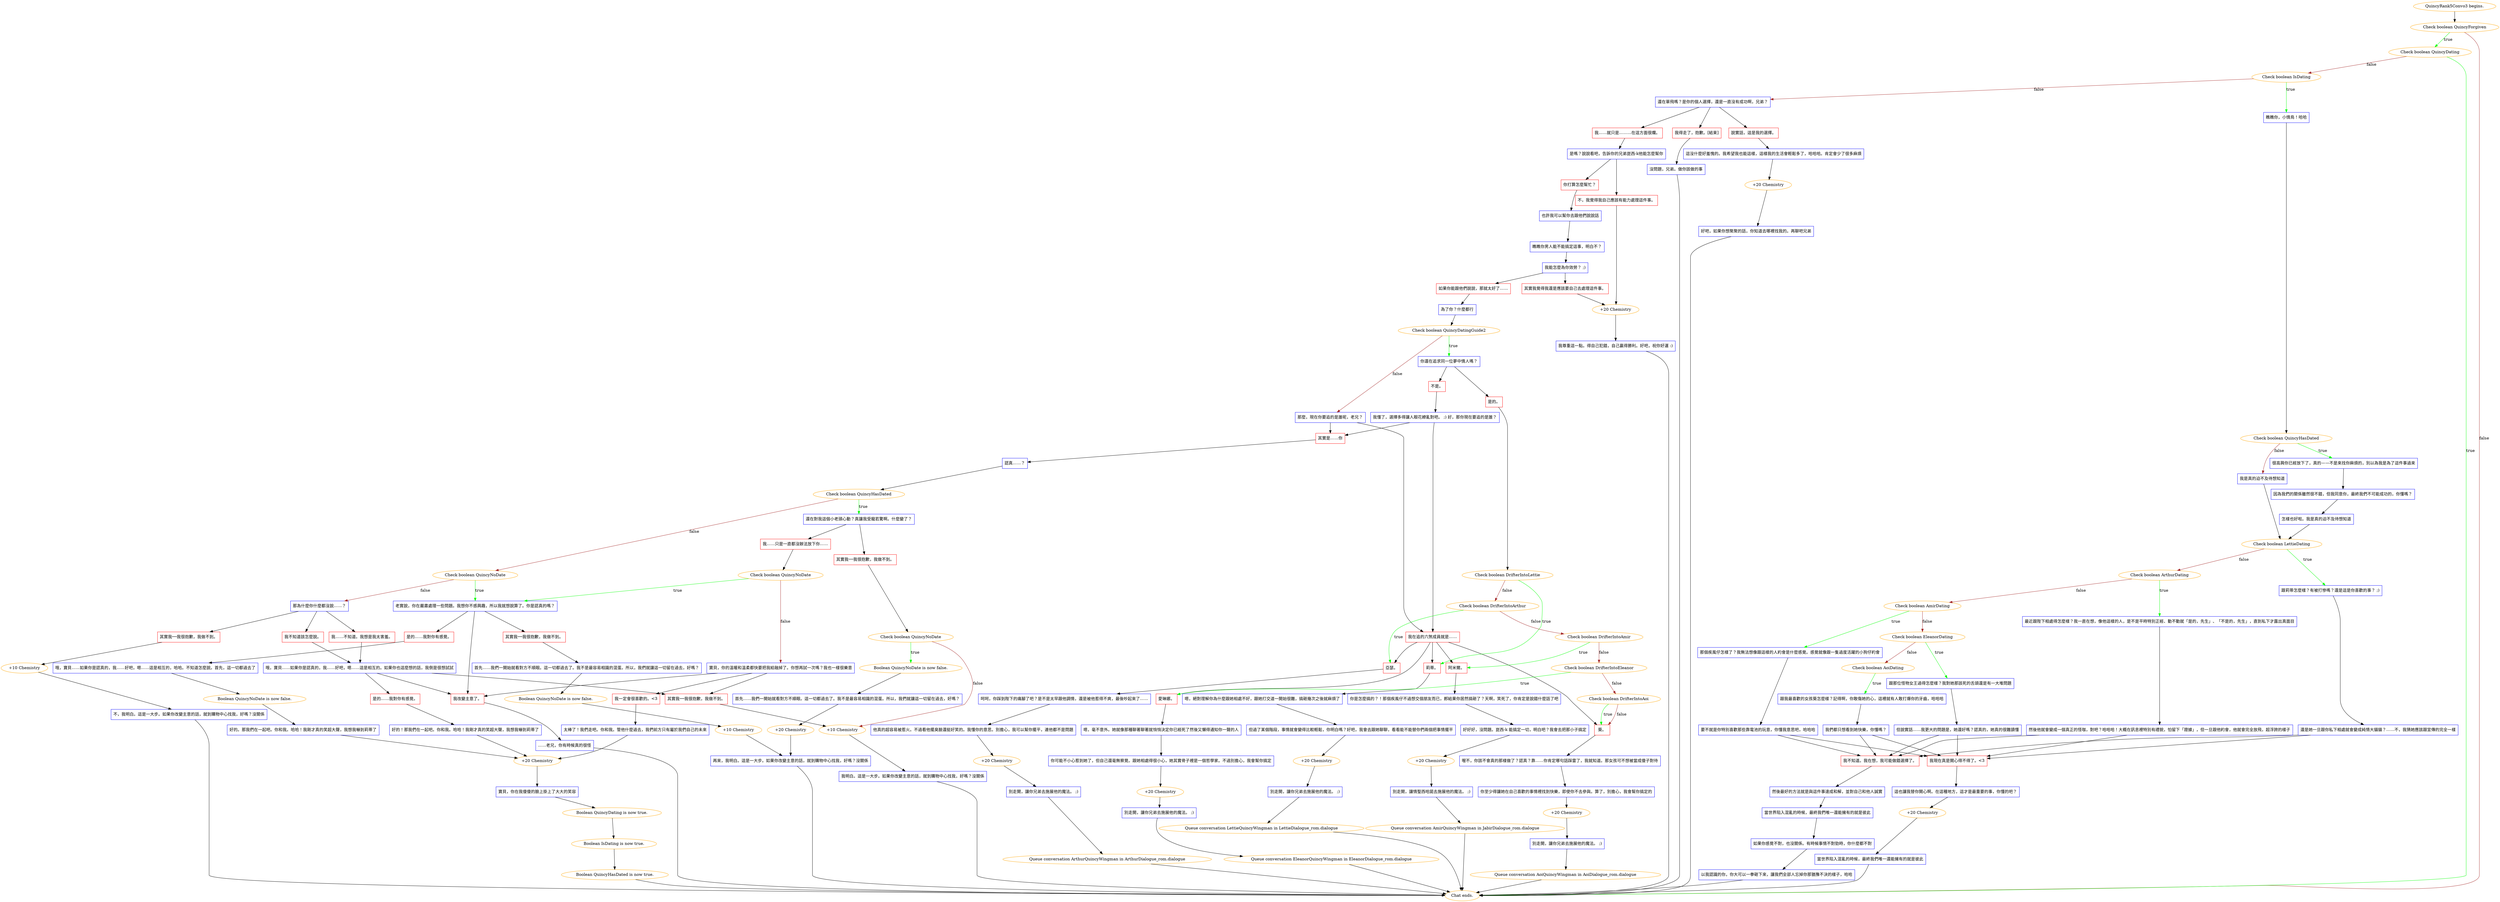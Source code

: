 digraph {
	"QuincyRank5Convo3 begins." [color=orange];
		"QuincyRank5Convo3 begins." -> j2951068974;
	j2951068974 [label="Check boolean QuincyForgiven",color=orange];
		j2951068974 -> j3209672370 [label=true,color=green];
		j2951068974 -> "Chat ends." [label=false,color=brown];
	j3209672370 [label="Check boolean QuincyDating",color=orange];
		j3209672370 -> "Chat ends." [label=true,color=green];
		j3209672370 -> j4264167688 [label=false,color=brown];
	"Chat ends." [color=orange];
	j4264167688 [label="Check boolean IsDating",color=orange];
		j4264167688 -> j760976709 [label=true,color=green];
		j4264167688 -> j1170377438 [label=false,color=brown];
	j760976709 [label="瞧瞧你，小情鳥！哈哈",shape=box,color=blue];
		j760976709 -> j112189153;
	j1170377438 [label="還在單飛嗎？是你的個人選擇，還是一直沒有成功啊，兄弟？",shape=box,color=blue];
		j1170377438 -> j2850703331;
		j1170377438 -> j1667882678;
		j1170377438 -> j481613307;
	j112189153 [label="Check boolean QuincyHasDated",color=orange];
		j112189153 -> j1593621999 [label=true,color=green];
		j112189153 -> j2611694870 [label=false,color=brown];
	j2850703331 [label="說實話，這是我的選擇。",shape=box,color=red];
		j2850703331 -> j1788451803;
	j1667882678 [label="我……就只是………在這方面很爛。",shape=box,color=red];
		j1667882678 -> j1987149890;
	j481613307 [label="我得走了，抱歉。[結束]",shape=box,color=red];
		j481613307 -> j3404901903;
	j1593621999 [label="很高興你已經放下了，真的——不是來找你麻煩的，別以為我是為了這件事過來",shape=box,color=blue];
		j1593621999 -> j239500064;
	j2611694870 [label="我是真的迫不及待想知道",shape=box,color=blue];
		j2611694870 -> j1775695868;
	j1788451803 [label="這沒什麼好羞愧的。我希望我也能這樣，這樣我的生活會輕鬆多了，哈哈哈。肯定會少了很多麻煩",shape=box,color=blue];
		j1788451803 -> j3482987608;
	j1987149890 [label="是嗎？說說看吧，告訴你的兄弟崑西-k他能怎麼幫你",shape=box,color=blue];
		j1987149890 -> j3929629751;
		j1987149890 -> j4157286771;
	j3404901903 [label="沒問題，兄弟。做你該做的事",shape=box,color=blue];
		j3404901903 -> "Chat ends.";
	j239500064 [label="因為我們的關係雖然很不錯，但我同意你，最終我們不可能成功的，你懂嗎？",shape=box,color=blue];
		j239500064 -> j3065956846;
	j1775695868 [label="Check boolean LettieDating",color=orange];
		j1775695868 -> j1198698884 [label=true,color=green];
		j1775695868 -> j3168842779 [label=false,color=brown];
	j3482987608 [label="+20 Chemistry",color=orange];
		j3482987608 -> j3700549025;
	j3929629751 [label="你打算怎麼幫忙？",shape=box,color=red];
		j3929629751 -> j2621935792;
	j4157286771 [label="不，我覺得我自己應該有能力處理這件事。",shape=box,color=red];
		j4157286771 -> j2306242454;
	j3065956846 [label="怎樣也好啦。我是真的迫不及待想知道",shape=box,color=blue];
		j3065956846 -> j1775695868;
	j1198698884 [label="跟莉蒂怎麼樣？有被打慘嗎？還是這是你喜歡的事？ ;)",shape=box,color=blue];
		j1198698884 -> j2059953412;
	j3168842779 [label="Check boolean ArthurDating",color=orange];
		j3168842779 -> j1704577236 [label=true,color=green];
		j3168842779 -> j3271929692 [label=false,color=brown];
	j3700549025 [label="好吧，如果你想聚聚的話，你知道去哪裡找我的。再聊吧兄弟",shape=box,color=blue];
		j3700549025 -> "Chat ends.";
	j2621935792 [label="也許我可以幫你去跟他們說說話",shape=box,color=blue];
		j2621935792 -> j3801973625;
	j2306242454 [label="+20 Chemistry",color=orange];
		j2306242454 -> j553247465;
	j2059953412 [label="還是她一旦跟你私下相處就會變成純情大貓貓？……不，我猜她應該跟宣傳的完全一樣",shape=box,color=blue];
		j2059953412 -> j653992056;
		j2059953412 -> j21882138;
	j1704577236 [label="最近跟陛下相處得怎麼樣？我一直在想，像他這樣的人，是不是平時特別正經、動不動就「是的，先生」、「不是的，先生」，直到私下才露出真面目",shape=box,color=blue];
		j1704577236 -> j2687243734;
	j3271929692 [label="Check boolean AmirDating",color=orange];
		j3271929692 -> j1319185698 [label=true,color=green];
		j3271929692 -> j2641613073 [label=false,color=brown];
	j3801973625 [label="瞧瞧你男人能不能搞定這事，明白不？",shape=box,color=blue];
		j3801973625 -> j2894155049;
	j553247465 [label="我尊重這一點。得自己犯錯，自己贏得勝利。好吧，祝你好運 :)",shape=box,color=blue];
		j553247465 -> "Chat ends.";
	j653992056 [label="我現在真是開心得不得了。<3",shape=box,color=red];
		j653992056 -> j2172762279;
	j21882138 [label="我不知道。我在想，我可能做錯選擇了。",shape=box,color=red];
		j21882138 -> j4231459271;
	j2687243734 [label="然後他就會變成一個真正的怪咖，對吧？哈哈哈！大概在訊息裡特別有禮貌，怕留下「證據」，但一旦跟他約會，他就會完全放飛，超浮誇的樣子",shape=box,color=blue];
		j2687243734 -> j653992056;
		j2687243734 -> j21882138;
	j1319185698 [label="那個疾風仔怎樣了？我無法想像跟這樣的人約會是什麼感覺。感覺就像跟一隻過度活躍的小狗仔約會",shape=box,color=blue];
		j1319185698 -> j1427876569;
	j2641613073 [label="Check boolean EleanorDating",color=orange];
		j2641613073 -> j555006277 [label=true,color=green];
		j2641613073 -> j2260982675 [label=false,color=brown];
	j2894155049 [label="我能怎麼為你效勞？ ;)",shape=box,color=blue];
		j2894155049 -> j3718229951;
		j2894155049 -> j2451459142;
	j2172762279 [label="這也讓我替你開心啊。在這種地方，這才是最重要的事，你懂的吧？",shape=box,color=blue];
		j2172762279 -> j4084542207;
	j4231459271 [label="然後最好的方法就是與這件事達成和解，並對自己和他人誠實",shape=box,color=blue];
		j4231459271 -> j4174112538;
	j1427876569 [label="要不就是你特別喜歡那些靠電池的玩意，你懂我意思吧，哈哈哈",shape=box,color=blue];
		j1427876569 -> j653992056;
		j1427876569 -> j21882138;
	j555006277 [label="跟那位怪物女王過得怎麼樣？我對她那該死的舌頭還是有一大堆問題",shape=box,color=blue];
		j555006277 -> j2973555486;
	j2260982675 [label="Check boolean AoiDating",color=orange];
		j2260982675 -> j4042850150 [label=true,color=green];
	j3718229951 [label="如果你能跟他們說說，那就太好了……",shape=box,color=red];
		j3718229951 -> j3740496364;
	j2451459142 [label="其實我覺得我還是應該要自己去處理這件事。",shape=box,color=red];
		j2451459142 -> j2306242454;
	j4084542207 [label="+20 Chemistry",color=orange];
		j4084542207 -> j3483928098;
	j4174112538 [label="當世界陷入混亂的時候，最終我們唯一還能擁有的就是彼此",shape=box,color=blue];
		j4174112538 -> j2812455801;
	j2973555486 [label="但說實話……我更大的問題是，她還好嗎？認真的，她真的很難讀懂",shape=box,color=blue];
		j2973555486 -> j653992056;
		j2973555486 -> j21882138;
	j4042850150 [label="跟我最喜歡的女孩葵怎麼樣？記得啊，你敢傷她的心，這裡就有人敢打爆你的牙齒，哈哈哈",shape=box,color=blue];
		j4042850150 -> j559076396;
	j3740496364 [label="為了你？什麼都行",shape=box,color=blue];
		j3740496364 -> j2238688054;
	j3483928098 [label="當世界陷入混亂的時候，最終我們唯一還能擁有的就是彼此",shape=box,color=blue];
		j3483928098 -> "Chat ends.";
	j2812455801 [label="如果你感覺不對，也沒關係。有時候事情不對勁時，你什麼都不對",shape=box,color=blue];
		j2812455801 -> j4279946732;
	j559076396 [label="我們都只想看到她快樂，你懂嗎？",shape=box,color=blue];
		j559076396 -> j653992056;
		j559076396 -> j21882138;
	j2238688054 [label="Check boolean QuincyDatingGuide2",color=orange];
		j2238688054 -> j1112363951 [label=true,color=green];
		j2238688054 -> j4225711585 [label=false,color=brown];
	j4279946732 [label="以我認識的你，你大可以一拳砸下來，讓我們全部人忘掉你那猶豫不決的樣子，哈哈",shape=box,color=blue];
		j4279946732 -> "Chat ends.";
	j1112363951 [label="你還在追求同一位夢中情人嗎？",shape=box,color=blue];
		j1112363951 -> j830510735;
		j1112363951 -> j2299054521;
	j4225711585 [label="那麼，現在你要追的是誰呢，老兄？",shape=box,color=blue];
		j4225711585 -> j458403214;
		j4225711585 -> j3702997696;
	j830510735 [label="不是。",shape=box,color=red];
		j830510735 -> j1299174006;
	j2299054521 [label="是的。",shape=box,color=red];
		j2299054521 -> j3198534615;
	j458403214 [label="我在追的六煞成員就是……",shape=box,color=red];
		j458403214 -> j3502678412;
		j458403214 -> j1769909280;
		j458403214 -> j1073588719;
		j458403214 -> j1730022861;
		j458403214 -> j432621243;
	j3702997696 [label="其實是……你",shape=box,color=red];
		j3702997696 -> j83298010;
	j1299174006 [label="我懂了，選擇多得讓人眼花繚亂對吧。 ;) 好，那你現在要追的是誰？",shape=box,color=blue];
		j1299174006 -> j458403214;
		j1299174006 -> j3702997696;
	j3198534615 [label="Check boolean DrifterIntoLettie",color=orange];
		j3198534615 -> j3502678412 [label=true,color=green];
		j3198534615 -> j1481036599 [label=false,color=brown];
	j3502678412 [label="莉蒂。",shape=box,color=red];
		j3502678412 -> j1389197272;
	j1769909280 [label="亞瑟。",shape=box,color=red];
		j1769909280 -> j3584713966;
	j1073588719 [label="阿米爾。",shape=box,color=red];
		j1073588719 -> j1038873482;
	j1730022861 [label="愛琳娜。",shape=box,color=red];
		j1730022861 -> j400916838;
	j432621243 [label="葵。",shape=box,color=red];
		j432621243 -> j2579542453;
	j83298010 [label="認真……？",shape=box,color=blue];
		j83298010 -> j2521049982;
	j1481036599 [label="Check boolean DrifterIntoArthur",color=orange];
		j1481036599 -> j1769909280 [label=true,color=green];
		j1481036599 -> j2762540437 [label=false,color=brown];
	j1389197272 [label="嗯，絕對理解你為什麼跟她相處不好，跟她打交道一開始很難，搞砸幾次之後就麻煩了",shape=box,color=blue];
		j1389197272 -> j2195263795;
	j3584713966 [label="呵呵，你踩到陛下的痛腳了吧？是不是太早跟他調情，還是被他惹得不爽，最後吵起來了……",shape=box,color=blue];
		j3584713966 -> j4268882440;
	j1038873482 [label="你是怎麼搞的？！那個疾風仔不過想交個朋友而已，郠結果你居然搞砸了？天啊，笑死了，你肯定是說錯什麼話了吧",shape=box,color=blue];
		j1038873482 -> j2889717592;
	j400916838 [label="嗯，毫不意外。她就像那種聊著聊著就悄悄決定你已經死了然後又懶得通知你一聲的人",shape=box,color=blue];
		j400916838 -> j1361772264;
	j2579542453 [label="喔不，你該不會真的那樣做了？認真？靠……你肯定哪句話踩雷了，我就知道。那女孩可不想被當成傻子對待",shape=box,color=blue];
		j2579542453 -> j2598759539;
	j2521049982 [label="Check boolean QuincyHasDated",color=orange];
		j2521049982 -> j2112980998 [label=true,color=green];
		j2521049982 -> j931455432 [label=false,color=brown];
	j2762540437 [label="Check boolean DrifterIntoAmir",color=orange];
		j2762540437 -> j1073588719 [label=true,color=green];
		j2762540437 -> j18030657 [label=false,color=brown];
	j2195263795 [label="但過了某個階段，事情就會變得比較輕鬆，你明白嗎？好吧，我會去跟她聊聊，看看能不能替你們兩個把事情擺平",shape=box,color=blue];
		j2195263795 -> j2119715503;
	j4268882440 [label="他真的超容易被惹火。不過看他擺臭臉還挺好笑的。我懂你的意思。別擔心，我可以幫你擺平，連他都不是問題",shape=box,color=blue];
		j4268882440 -> j4159916604;
	j2889717592 [label="好好好，沒問題。崑西-k 能搞定一切，明白吧？我會去把那小子搞定",shape=box,color=blue];
		j2889717592 -> j2463353871;
	j1361772264 [label="你可能不小心惹到她了，但自己還毫無察覺。跟她相處得很小心，她其實骨子裡是一個哲學家。不過別擔心，我會幫你搞定",shape=box,color=blue];
		j1361772264 -> j921184945;
	j2598759539 [label="你至少得讓她在自己喜歡的事情裡找到快樂，即使你不去參與。算了，別擔心，我會幫你搞定的",shape=box,color=blue];
		j2598759539 -> j3006697927;
	j2112980998 [label="還在對我這個小老頭心動？真讓我受寵若驚啊。什麼變了？",shape=box,color=blue];
		j2112980998 -> j3440421266;
		j2112980998 -> j232712903;
	j931455432 [label="Check boolean QuincyNoDate",color=orange];
		j931455432 -> j175316312 [label=true,color=green];
		j931455432 -> j3105855647 [label=false,color=brown];
	j18030657 [label="Check boolean DrifterIntoEleanor",color=orange];
		j18030657 -> j1730022861 [label=true,color=green];
		j18030657 -> j1008457125 [label=false,color=brown];
	j2119715503 [label="+20 Chemistry",color=orange];
		j2119715503 -> j3881998690;
	j4159916604 [label="+20 Chemistry",color=orange];
		j4159916604 -> j1985471492;
	j2463353871 [label="+20 Chemistry",color=orange];
		j2463353871 -> j1319761068;
	j921184945 [label="+20 Chemistry",color=orange];
		j921184945 -> j3047130049;
	j3006697927 [label="+20 Chemistry",color=orange];
		j3006697927 -> j143046854;
	j3440421266 [label="我……只是一直都沒辦法放下你……",shape=box,color=red];
		j3440421266 -> j459811191;
	j232712903 [label="其實我──我很抱歉，我做不到。",shape=box,color=red];
		j232712903 -> j1812051425;
	j175316312 [label="老實說，你在嚴肅處理一些問題。我想你不感興趣，所以我就想說算了。你是認真的嗎？",shape=box,color=blue];
		j175316312 -> j73927827;
		j175316312 -> j237254482;
		j175316312 -> j3838185822;
	j3105855647 [label="那為什麼你什麼都沒說……？",shape=box,color=blue];
		j3105855647 -> j1200955261;
		j3105855647 -> j27894727;
		j3105855647 -> j1869218485;
	j1008457125 [label="Check boolean DrifterIntoAoi",color=orange];
		j1008457125 -> j432621243 [label=true,color=green];
		j1008457125 -> j432621243 [label=false,color=brown];
	j3881998690 [label="別走開，讓你兄弟去施展他的魔法。 ;)",shape=box,color=blue];
		j3881998690 -> "Initiate conversation LettieQuincyWingman in LettieDialogue_rom.dialogue";
	j1985471492 [label="別走開，讓你兄弟去施展他的魔法。 ;)",shape=box,color=blue];
		j1985471492 -> "Initiate conversation ArthurQuincyWingman in ArthurDialogue_rom.dialogue";
	j1319761068 [label="別走開，讓情聖西哈諾去施展他的魔法。 ;)",shape=box,color=blue];
		j1319761068 -> "Initiate conversation AmirQuincyWingman in JabirDialogue_rom.dialogue";
	j3047130049 [label="別走開，讓你兄弟去施展他的魔法。 ;)",shape=box,color=blue];
		j3047130049 -> "Initiate conversation EleanorQuincyWingman in EleanorDialogue_rom.dialogue";
	j143046854 [label="別走開，讓你兄弟去施展他的魔法。 ;)",shape=box,color=blue];
		j143046854 -> "Initiate conversation AoiQuincyWingman in AoiDialogue_rom.dialogue";
	j459811191 [label="Check boolean QuincyNoDate",color=orange];
		j459811191 -> j175316312 [label=true,color=green];
		j459811191 -> j1342661181 [label=false,color=brown];
	j1812051425 [label="Check boolean QuincyNoDate",color=orange];
		j1812051425 -> j3401525090 [label=true,color=green];
		j1812051425 -> j1249340645 [label=false,color=brown];
	j73927827 [label="是的……我對你有感覺。",shape=box,color=red];
		j73927827 -> j28051695;
	j237254482 [label="其實我──我很抱歉，我做不到。",shape=box,color=red];
		j237254482 -> j2479374923;
	j3838185822 [label="我改變主意了。",shape=box,color=red];
		j3838185822 -> j4266212357;
	j1200955261 [label="我……不知道。我想是我太害羞。",shape=box,color=red];
		j1200955261 -> j2067696892;
	j27894727 [label="我不知道該怎麼說。",shape=box,color=red];
		j27894727 -> j2067696892;
	j1869218485 [label="其實我──我很抱歉，我做不到。",shape=box,color=red];
		j1869218485 -> j1513902196;
	"Initiate conversation LettieQuincyWingman in LettieDialogue_rom.dialogue" [label="Queue conversation LettieQuincyWingman in LettieDialogue_rom.dialogue",color=orange];
		"Initiate conversation LettieQuincyWingman in LettieDialogue_rom.dialogue" -> "Chat ends.";
	"Initiate conversation ArthurQuincyWingman in ArthurDialogue_rom.dialogue" [label="Queue conversation ArthurQuincyWingman in ArthurDialogue_rom.dialogue",color=orange];
		"Initiate conversation ArthurQuincyWingman in ArthurDialogue_rom.dialogue" -> "Chat ends.";
	"Initiate conversation AmirQuincyWingman in JabirDialogue_rom.dialogue" [label="Queue conversation AmirQuincyWingman in JabirDialogue_rom.dialogue",color=orange];
		"Initiate conversation AmirQuincyWingman in JabirDialogue_rom.dialogue" -> "Chat ends.";
	"Initiate conversation EleanorQuincyWingman in EleanorDialogue_rom.dialogue" [label="Queue conversation EleanorQuincyWingman in EleanorDialogue_rom.dialogue",color=orange];
		"Initiate conversation EleanorQuincyWingman in EleanorDialogue_rom.dialogue" -> "Chat ends.";
	"Initiate conversation AoiQuincyWingman in AoiDialogue_rom.dialogue" [label="Queue conversation AoiQuincyWingman in AoiDialogue_rom.dialogue",color=orange];
		"Initiate conversation AoiQuincyWingman in AoiDialogue_rom.dialogue" -> "Chat ends.";
	j1342661181 [label="寶貝，你的溫暖和溫柔都快要把我給融掉了。你想再試一次嗎？我也一樣很樂意",shape=box,color=blue];
		j1342661181 -> j1657193305;
		j1342661181 -> j3309625569;
		j1342661181 -> j3838185822;
	j3401525090 [label="Boolean QuincyNoDate is now false.",color=orange];
		j3401525090 -> j2901758731;
	j1249340645 [label="+10 Chemistry",color=orange];
		j1249340645 -> j3112112326;
	j28051695 [label="哦，寶貝……如果你是認真的，我……好吧，嗯……這是相互的，哈哈。不知道怎麼說。首先，這一切都過去了",shape=box,color=blue];
		j28051695 -> j3717870269;
	j2479374923 [label="首先……我們一開始就看對方不順眼。這一切都過去了。我不是最容易相識的混蛋。所以，我們就讓這一切留在過去，好嗎？",shape=box,color=blue];
		j2479374923 -> j1513347893;
	j4266212357 [label="……老兄，你有時候真的很怪",shape=box,color=blue];
		j4266212357 -> "Chat ends.";
	j2067696892 [label="哦，寶貝……如果你是認真的，我……好吧，嗯……這是相互的。如果你也這麼想的話，我倒是很想試試",shape=box,color=blue];
		j2067696892 -> j2548535980;
		j2067696892 -> j3309625569;
		j2067696892 -> j3838185822;
	j1513902196 [label="+10 Chemistry",color=orange];
		j1513902196 -> j1974467825;
	j1657193305 [label="我一定會很喜歡的。<3",shape=box,color=red];
		j1657193305 -> j414585370;
	j3309625569 [label="其實我──我很抱歉，我做不到。",shape=box,color=red];
		j3309625569 -> j1249340645;
	j2901758731 [label="首先……我們一開始就看對方不順眼。這一切都過去了。我不是最容易相識的混蛋。所以，我們就讓這一切留在過去，好嗎？",shape=box,color=blue];
		j2901758731 -> j788921180;
	j3112112326 [label="我明白。這是一大步。如果你改變主意的話，就到購物中心找我，好嗎？沒關係",shape=box,color=blue];
		j3112112326 -> "Chat ends.";
	j3717870269 [label="Boolean QuincyNoDate is now false.",color=orange];
		j3717870269 -> j2994256831;
	j1513347893 [label="Boolean QuincyNoDate is now false.",color=orange];
		j1513347893 -> j2550668400;
	j2548535980 [label="是的……我對你有感覺。",shape=box,color=red];
		j2548535980 -> j1799445692;
	j1974467825 [label="不，我明白。這是一大步。如果你改變主意的話，就到購物中心找我，好嗎？沒關係",shape=box,color=blue];
		j1974467825 -> "Chat ends.";
	j414585370 [label="太棒了！我們走吧。你和我。管他什麼過去，我們前方只有屬於我們自己的未來",shape=box,color=blue];
		j414585370 -> j1564844002;
	j788921180 [label="+20 Chemistry",color=orange];
		j788921180 -> j861599344;
	j2994256831 [label="好的。那我們在一起吧。你和我。哈哈！我剛才真的笑超大聲，我想我嚇到莉蒂了",shape=box,color=blue];
		j2994256831 -> j1564844002;
	j2550668400 [label="+10 Chemistry",color=orange];
		j2550668400 -> j861599344;
	j1799445692 [label="好的！那我們在一起吧。你和我。哈哈！我剛才真的笑超大聲，我想我嚇到莉蒂了",shape=box,color=blue];
		j1799445692 -> j1564844002;
	j1564844002 [label="+20 Chemistry",color=orange];
		j1564844002 -> j2542782625;
	j861599344 [label="再來，我明白。這是一大步。如果你改變主意的話，就到購物中心找我，好嗎？沒關係",shape=box,color=blue];
		j861599344 -> "Chat ends.";
	j2542782625 [label="寶貝，你在我傻傻的臉上掛上了大大的笑容",shape=box,color=blue];
		j2542782625 -> j505928050;
	j505928050 [label="Boolean QuincyDating is now true.",color=orange];
		j505928050 -> j2476452017;
	j2476452017 [label="Boolean IsDating is now true.",color=orange];
		j2476452017 -> j2730872079;
	j2730872079 [label="Boolean QuincyHasDated is now true.",color=orange];
		j2730872079 -> "Chat ends.";
}